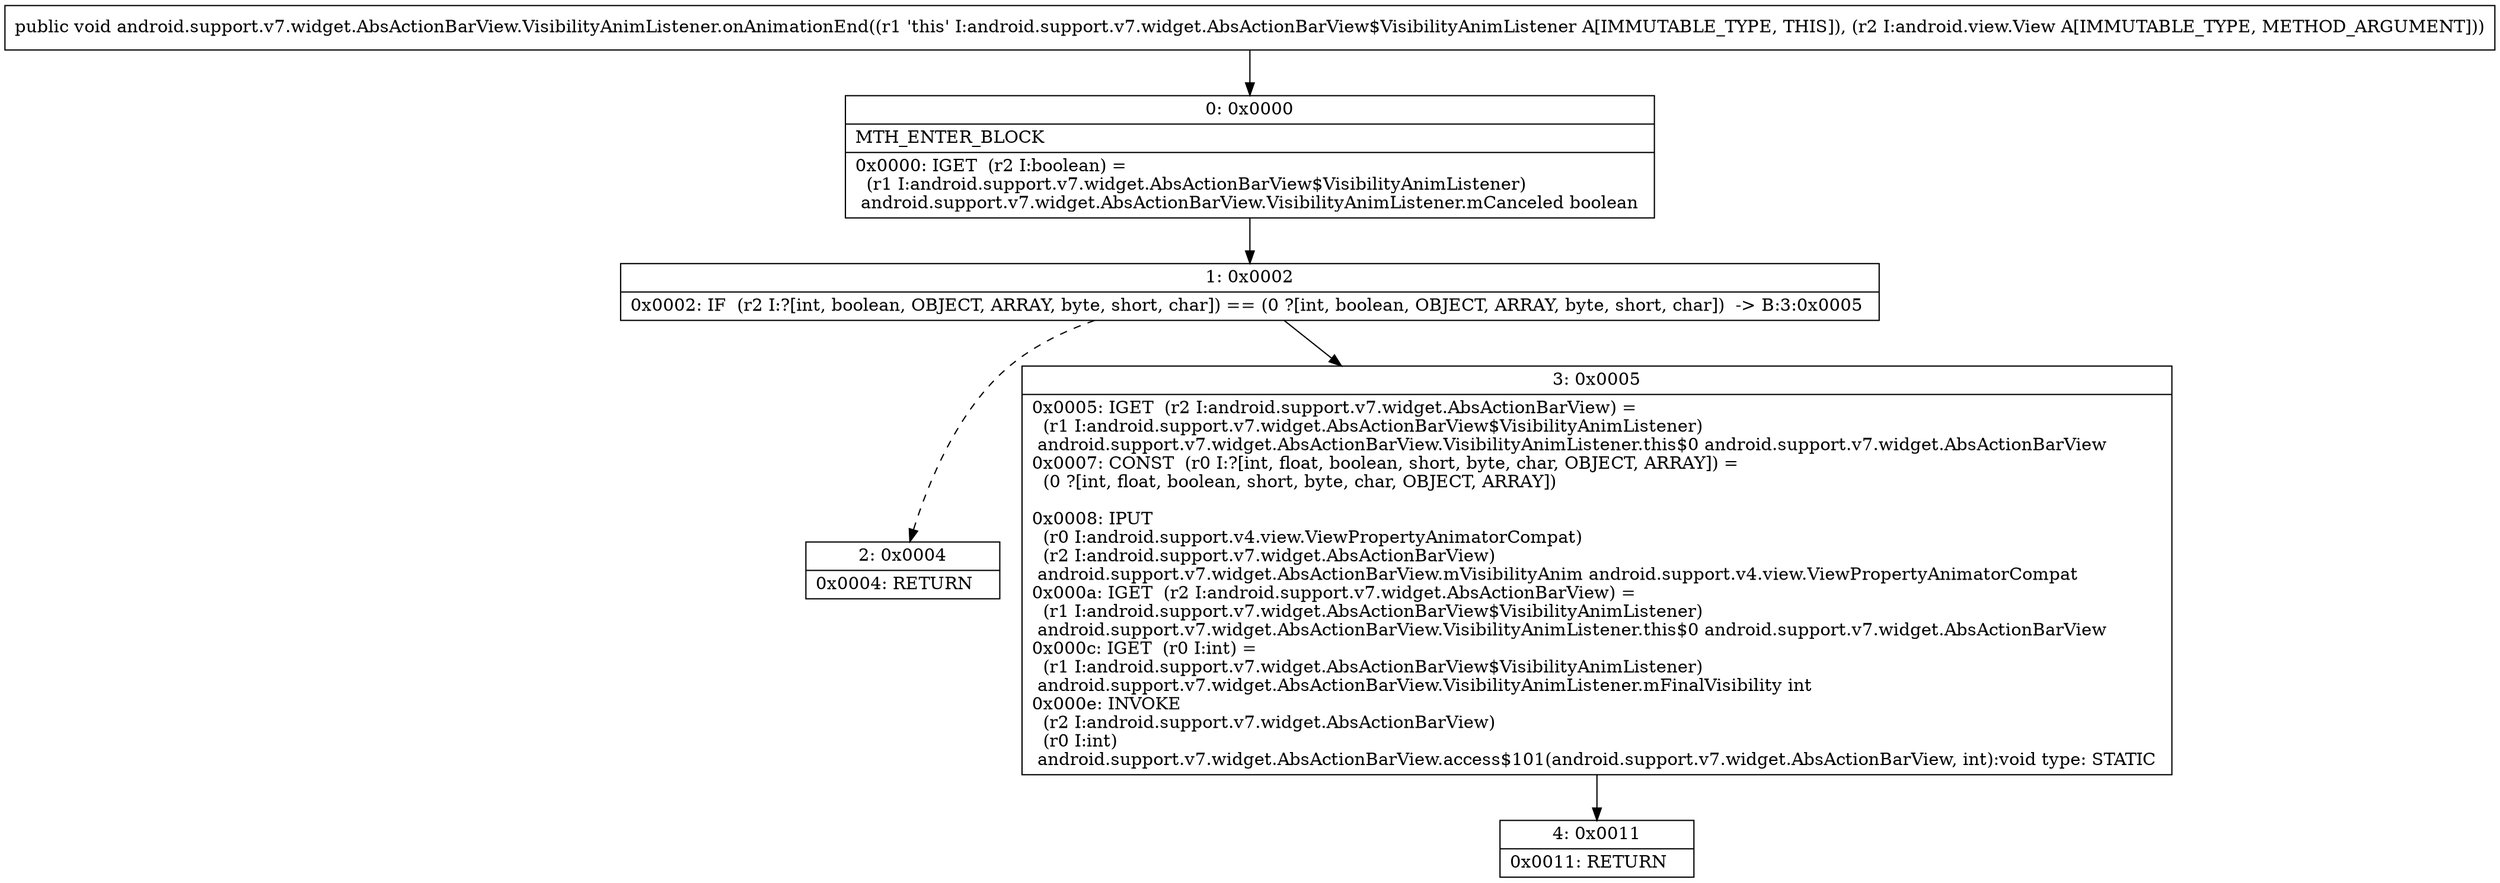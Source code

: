 digraph "CFG forandroid.support.v7.widget.AbsActionBarView.VisibilityAnimListener.onAnimationEnd(Landroid\/view\/View;)V" {
Node_0 [shape=record,label="{0\:\ 0x0000|MTH_ENTER_BLOCK\l|0x0000: IGET  (r2 I:boolean) = \l  (r1 I:android.support.v7.widget.AbsActionBarView$VisibilityAnimListener)\l android.support.v7.widget.AbsActionBarView.VisibilityAnimListener.mCanceled boolean \l}"];
Node_1 [shape=record,label="{1\:\ 0x0002|0x0002: IF  (r2 I:?[int, boolean, OBJECT, ARRAY, byte, short, char]) == (0 ?[int, boolean, OBJECT, ARRAY, byte, short, char])  \-\> B:3:0x0005 \l}"];
Node_2 [shape=record,label="{2\:\ 0x0004|0x0004: RETURN   \l}"];
Node_3 [shape=record,label="{3\:\ 0x0005|0x0005: IGET  (r2 I:android.support.v7.widget.AbsActionBarView) = \l  (r1 I:android.support.v7.widget.AbsActionBarView$VisibilityAnimListener)\l android.support.v7.widget.AbsActionBarView.VisibilityAnimListener.this$0 android.support.v7.widget.AbsActionBarView \l0x0007: CONST  (r0 I:?[int, float, boolean, short, byte, char, OBJECT, ARRAY]) = \l  (0 ?[int, float, boolean, short, byte, char, OBJECT, ARRAY])\l \l0x0008: IPUT  \l  (r0 I:android.support.v4.view.ViewPropertyAnimatorCompat)\l  (r2 I:android.support.v7.widget.AbsActionBarView)\l android.support.v7.widget.AbsActionBarView.mVisibilityAnim android.support.v4.view.ViewPropertyAnimatorCompat \l0x000a: IGET  (r2 I:android.support.v7.widget.AbsActionBarView) = \l  (r1 I:android.support.v7.widget.AbsActionBarView$VisibilityAnimListener)\l android.support.v7.widget.AbsActionBarView.VisibilityAnimListener.this$0 android.support.v7.widget.AbsActionBarView \l0x000c: IGET  (r0 I:int) = \l  (r1 I:android.support.v7.widget.AbsActionBarView$VisibilityAnimListener)\l android.support.v7.widget.AbsActionBarView.VisibilityAnimListener.mFinalVisibility int \l0x000e: INVOKE  \l  (r2 I:android.support.v7.widget.AbsActionBarView)\l  (r0 I:int)\l android.support.v7.widget.AbsActionBarView.access$101(android.support.v7.widget.AbsActionBarView, int):void type: STATIC \l}"];
Node_4 [shape=record,label="{4\:\ 0x0011|0x0011: RETURN   \l}"];
MethodNode[shape=record,label="{public void android.support.v7.widget.AbsActionBarView.VisibilityAnimListener.onAnimationEnd((r1 'this' I:android.support.v7.widget.AbsActionBarView$VisibilityAnimListener A[IMMUTABLE_TYPE, THIS]), (r2 I:android.view.View A[IMMUTABLE_TYPE, METHOD_ARGUMENT])) }"];
MethodNode -> Node_0;
Node_0 -> Node_1;
Node_1 -> Node_2[style=dashed];
Node_1 -> Node_3;
Node_3 -> Node_4;
}

